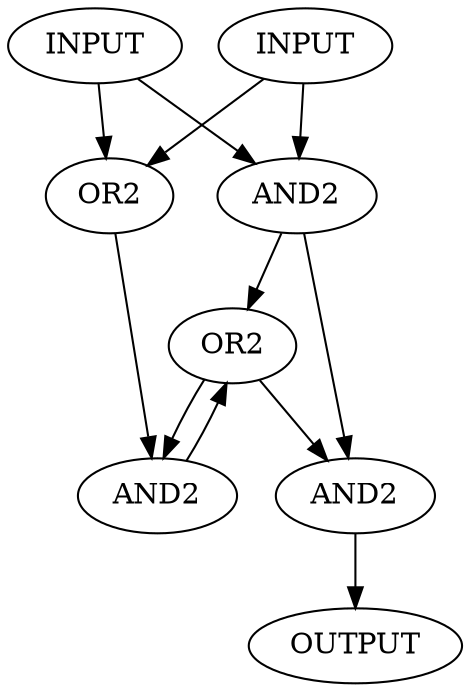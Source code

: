 digraph test1 {

I1 [label = "INPUT"];
I2 [label = "INPUT"];
GATE1 [label = "AND2"];
GATE2 [label = "OR2"];
GATE3 [label = "AND2"];
GATE4 [label = "OR2"];
GATE5 [label = "AND2"];
O [label = "OUTPUT"];

I1 -> GATE1 -> GATE5 -> O;
I1 -> GATE2 -> GATE3 -> GATE4 -> GATE5;
I2 -> GATE1;
I2 -> GATE2;
GATE1 -> GATE4;
GATE4 -> GATE3;

}
